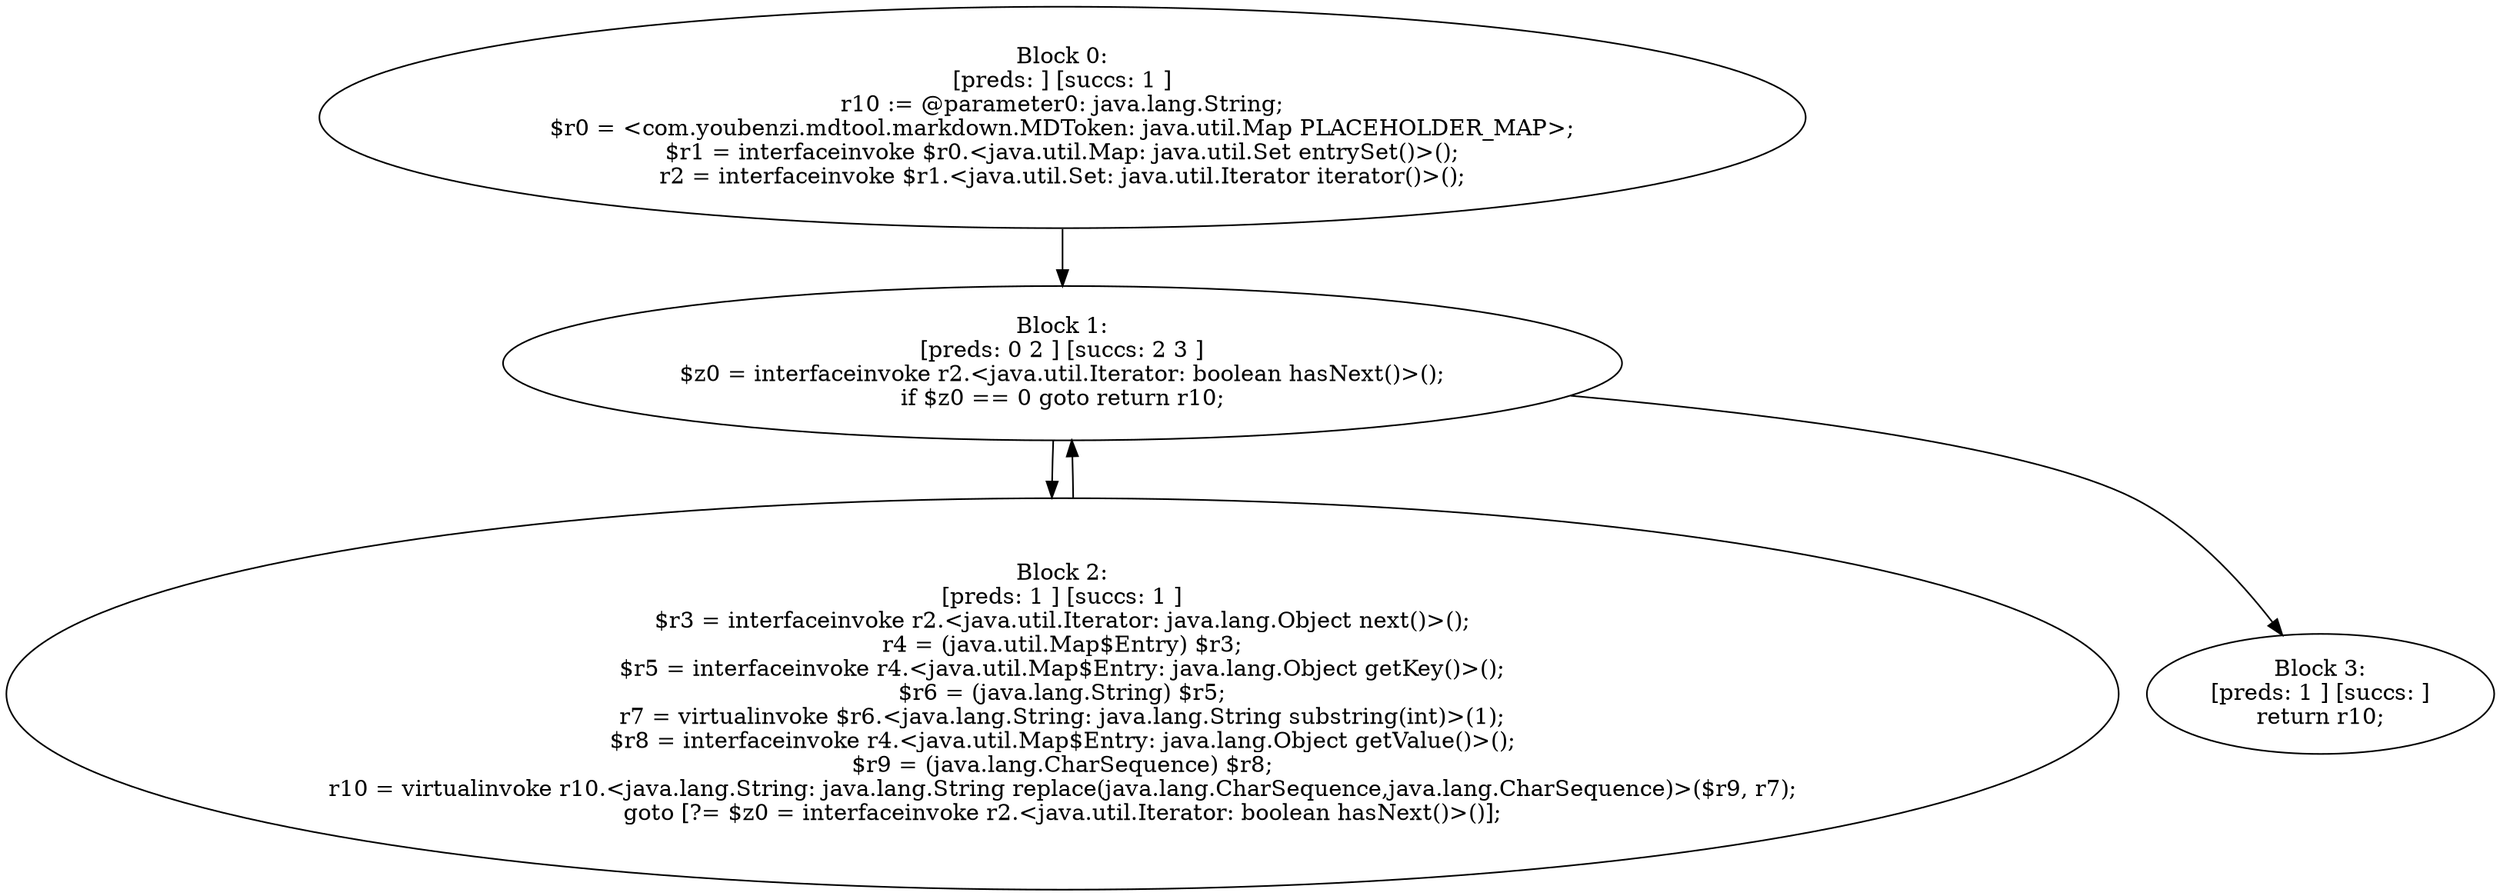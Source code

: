 digraph "unitGraph" {
    "Block 0:
[preds: ] [succs: 1 ]
r10 := @parameter0: java.lang.String;
$r0 = <com.youbenzi.mdtool.markdown.MDToken: java.util.Map PLACEHOLDER_MAP>;
$r1 = interfaceinvoke $r0.<java.util.Map: java.util.Set entrySet()>();
r2 = interfaceinvoke $r1.<java.util.Set: java.util.Iterator iterator()>();
"
    "Block 1:
[preds: 0 2 ] [succs: 2 3 ]
$z0 = interfaceinvoke r2.<java.util.Iterator: boolean hasNext()>();
if $z0 == 0 goto return r10;
"
    "Block 2:
[preds: 1 ] [succs: 1 ]
$r3 = interfaceinvoke r2.<java.util.Iterator: java.lang.Object next()>();
r4 = (java.util.Map$Entry) $r3;
$r5 = interfaceinvoke r4.<java.util.Map$Entry: java.lang.Object getKey()>();
$r6 = (java.lang.String) $r5;
r7 = virtualinvoke $r6.<java.lang.String: java.lang.String substring(int)>(1);
$r8 = interfaceinvoke r4.<java.util.Map$Entry: java.lang.Object getValue()>();
$r9 = (java.lang.CharSequence) $r8;
r10 = virtualinvoke r10.<java.lang.String: java.lang.String replace(java.lang.CharSequence,java.lang.CharSequence)>($r9, r7);
goto [?= $z0 = interfaceinvoke r2.<java.util.Iterator: boolean hasNext()>()];
"
    "Block 3:
[preds: 1 ] [succs: ]
return r10;
"
    "Block 0:
[preds: ] [succs: 1 ]
r10 := @parameter0: java.lang.String;
$r0 = <com.youbenzi.mdtool.markdown.MDToken: java.util.Map PLACEHOLDER_MAP>;
$r1 = interfaceinvoke $r0.<java.util.Map: java.util.Set entrySet()>();
r2 = interfaceinvoke $r1.<java.util.Set: java.util.Iterator iterator()>();
"->"Block 1:
[preds: 0 2 ] [succs: 2 3 ]
$z0 = interfaceinvoke r2.<java.util.Iterator: boolean hasNext()>();
if $z0 == 0 goto return r10;
";
    "Block 1:
[preds: 0 2 ] [succs: 2 3 ]
$z0 = interfaceinvoke r2.<java.util.Iterator: boolean hasNext()>();
if $z0 == 0 goto return r10;
"->"Block 2:
[preds: 1 ] [succs: 1 ]
$r3 = interfaceinvoke r2.<java.util.Iterator: java.lang.Object next()>();
r4 = (java.util.Map$Entry) $r3;
$r5 = interfaceinvoke r4.<java.util.Map$Entry: java.lang.Object getKey()>();
$r6 = (java.lang.String) $r5;
r7 = virtualinvoke $r6.<java.lang.String: java.lang.String substring(int)>(1);
$r8 = interfaceinvoke r4.<java.util.Map$Entry: java.lang.Object getValue()>();
$r9 = (java.lang.CharSequence) $r8;
r10 = virtualinvoke r10.<java.lang.String: java.lang.String replace(java.lang.CharSequence,java.lang.CharSequence)>($r9, r7);
goto [?= $z0 = interfaceinvoke r2.<java.util.Iterator: boolean hasNext()>()];
";
    "Block 1:
[preds: 0 2 ] [succs: 2 3 ]
$z0 = interfaceinvoke r2.<java.util.Iterator: boolean hasNext()>();
if $z0 == 0 goto return r10;
"->"Block 3:
[preds: 1 ] [succs: ]
return r10;
";
    "Block 2:
[preds: 1 ] [succs: 1 ]
$r3 = interfaceinvoke r2.<java.util.Iterator: java.lang.Object next()>();
r4 = (java.util.Map$Entry) $r3;
$r5 = interfaceinvoke r4.<java.util.Map$Entry: java.lang.Object getKey()>();
$r6 = (java.lang.String) $r5;
r7 = virtualinvoke $r6.<java.lang.String: java.lang.String substring(int)>(1);
$r8 = interfaceinvoke r4.<java.util.Map$Entry: java.lang.Object getValue()>();
$r9 = (java.lang.CharSequence) $r8;
r10 = virtualinvoke r10.<java.lang.String: java.lang.String replace(java.lang.CharSequence,java.lang.CharSequence)>($r9, r7);
goto [?= $z0 = interfaceinvoke r2.<java.util.Iterator: boolean hasNext()>()];
"->"Block 1:
[preds: 0 2 ] [succs: 2 3 ]
$z0 = interfaceinvoke r2.<java.util.Iterator: boolean hasNext()>();
if $z0 == 0 goto return r10;
";
}

